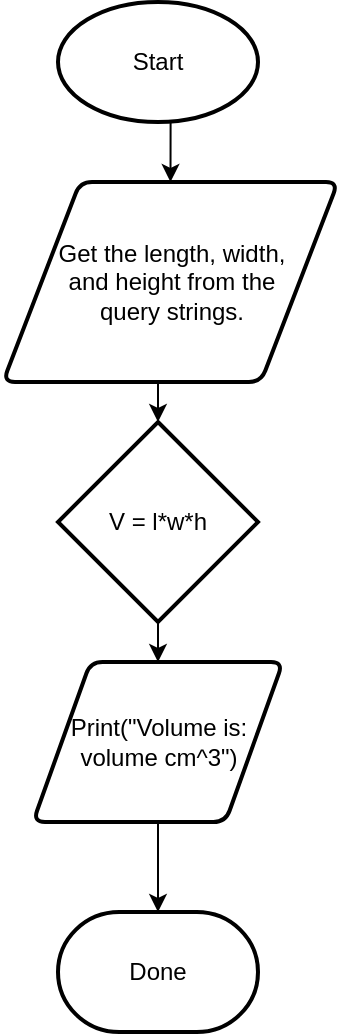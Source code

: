 <mxfile version="14.7.3" type="github"><diagram id="C5RBs43oDa-KdzZeNtuy" name="Page-1"><mxGraphModel dx="782" dy="475" grid="1" gridSize="10" guides="1" tooltips="1" connect="1" arrows="1" fold="1" page="1" pageScale="1" pageWidth="827" pageHeight="1169" math="0" shadow="0"><root><mxCell id="WIyWlLk6GJQsqaUBKTNV-0"/><mxCell id="WIyWlLk6GJQsqaUBKTNV-1" parent="WIyWlLk6GJQsqaUBKTNV-0"/><mxCell id="A3YmhqF0ZjepBAa9rqvR-5" style="edgeStyle=orthogonalEdgeStyle;rounded=0;orthogonalLoop=1;jettySize=auto;html=1;exitX=0.5;exitY=1;exitDx=0;exitDy=0;exitPerimeter=0;entryX=0.5;entryY=0;entryDx=0;entryDy=0;" parent="WIyWlLk6GJQsqaUBKTNV-1" source="A3YmhqF0ZjepBAa9rqvR-0" target="A3YmhqF0ZjepBAa9rqvR-1" edge="1"><mxGeometry relative="1" as="geometry"/></mxCell><mxCell id="A3YmhqF0ZjepBAa9rqvR-0" value="Start" style="strokeWidth=2;html=1;shape=mxgraph.flowchart.start_1;whiteSpace=wrap;" parent="WIyWlLk6GJQsqaUBKTNV-1" vertex="1"><mxGeometry x="270" y="70" width="100" height="60" as="geometry"/></mxCell><mxCell id="A3YmhqF0ZjepBAa9rqvR-6" style="edgeStyle=orthogonalEdgeStyle;rounded=0;orthogonalLoop=1;jettySize=auto;html=1;exitX=0.5;exitY=1;exitDx=0;exitDy=0;entryX=0.5;entryY=0;entryDx=0;entryDy=0;entryPerimeter=0;" parent="WIyWlLk6GJQsqaUBKTNV-1" source="A3YmhqF0ZjepBAa9rqvR-1" target="A3YmhqF0ZjepBAa9rqvR-2" edge="1"><mxGeometry relative="1" as="geometry"/></mxCell><mxCell id="A3YmhqF0ZjepBAa9rqvR-1" value="Get the length, width,&lt;br&gt;and height from the&lt;br&gt;query strings." style="shape=parallelogram;html=1;strokeWidth=2;perimeter=parallelogramPerimeter;whiteSpace=wrap;rounded=1;arcSize=12;size=0.23;fontStyle=0" parent="WIyWlLk6GJQsqaUBKTNV-1" vertex="1"><mxGeometry x="242.5" y="160" width="167.5" height="100" as="geometry"/></mxCell><mxCell id="A3YmhqF0ZjepBAa9rqvR-7" style="edgeStyle=orthogonalEdgeStyle;rounded=0;orthogonalLoop=1;jettySize=auto;html=1;exitX=0.5;exitY=1;exitDx=0;exitDy=0;exitPerimeter=0;entryX=0.5;entryY=0;entryDx=0;entryDy=0;" parent="WIyWlLk6GJQsqaUBKTNV-1" source="A3YmhqF0ZjepBAa9rqvR-2" target="A3YmhqF0ZjepBAa9rqvR-3" edge="1"><mxGeometry relative="1" as="geometry"/></mxCell><mxCell id="A3YmhqF0ZjepBAa9rqvR-2" value="V = l*w*h" style="strokeWidth=2;html=1;shape=mxgraph.flowchart.decision;whiteSpace=wrap;" parent="WIyWlLk6GJQsqaUBKTNV-1" vertex="1"><mxGeometry x="270" y="280" width="100" height="100" as="geometry"/></mxCell><mxCell id="A3YmhqF0ZjepBAa9rqvR-8" style="edgeStyle=orthogonalEdgeStyle;rounded=0;orthogonalLoop=1;jettySize=auto;html=1;exitX=0.5;exitY=1;exitDx=0;exitDy=0;entryX=0.5;entryY=0;entryDx=0;entryDy=0;entryPerimeter=0;" parent="WIyWlLk6GJQsqaUBKTNV-1" source="A3YmhqF0ZjepBAa9rqvR-3" target="A3YmhqF0ZjepBAa9rqvR-4" edge="1"><mxGeometry relative="1" as="geometry"/></mxCell><mxCell id="A3YmhqF0ZjepBAa9rqvR-3" value="Print(&quot;Volume is:&lt;br&gt;volume cm^3&quot;)" style="shape=parallelogram;html=1;strokeWidth=2;perimeter=parallelogramPerimeter;whiteSpace=wrap;rounded=1;arcSize=12;size=0.23;fontStyle=0" parent="WIyWlLk6GJQsqaUBKTNV-1" vertex="1"><mxGeometry x="257.5" y="400" width="125" height="80" as="geometry"/></mxCell><mxCell id="A3YmhqF0ZjepBAa9rqvR-4" value="Done" style="strokeWidth=2;html=1;shape=mxgraph.flowchart.terminator;whiteSpace=wrap;" parent="WIyWlLk6GJQsqaUBKTNV-1" vertex="1"><mxGeometry x="270" y="525" width="100" height="60" as="geometry"/></mxCell></root></mxGraphModel></diagram></mxfile>